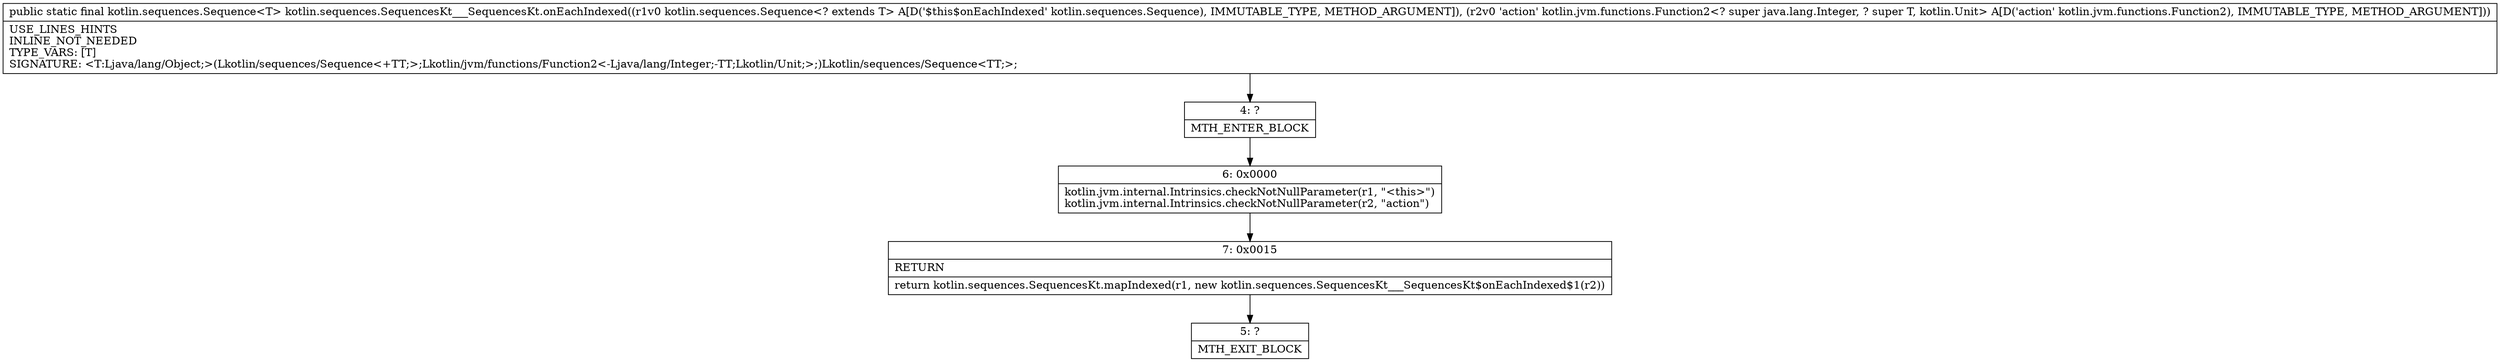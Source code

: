 digraph "CFG forkotlin.sequences.SequencesKt___SequencesKt.onEachIndexed(Lkotlin\/sequences\/Sequence;Lkotlin\/jvm\/functions\/Function2;)Lkotlin\/sequences\/Sequence;" {
Node_4 [shape=record,label="{4\:\ ?|MTH_ENTER_BLOCK\l}"];
Node_6 [shape=record,label="{6\:\ 0x0000|kotlin.jvm.internal.Intrinsics.checkNotNullParameter(r1, \"\<this\>\")\lkotlin.jvm.internal.Intrinsics.checkNotNullParameter(r2, \"action\")\l}"];
Node_7 [shape=record,label="{7\:\ 0x0015|RETURN\l|return kotlin.sequences.SequencesKt.mapIndexed(r1, new kotlin.sequences.SequencesKt___SequencesKt$onEachIndexed$1(r2))\l}"];
Node_5 [shape=record,label="{5\:\ ?|MTH_EXIT_BLOCK\l}"];
MethodNode[shape=record,label="{public static final kotlin.sequences.Sequence\<T\> kotlin.sequences.SequencesKt___SequencesKt.onEachIndexed((r1v0 kotlin.sequences.Sequence\<? extends T\> A[D('$this$onEachIndexed' kotlin.sequences.Sequence), IMMUTABLE_TYPE, METHOD_ARGUMENT]), (r2v0 'action' kotlin.jvm.functions.Function2\<? super java.lang.Integer, ? super T, kotlin.Unit\> A[D('action' kotlin.jvm.functions.Function2), IMMUTABLE_TYPE, METHOD_ARGUMENT]))  | USE_LINES_HINTS\lINLINE_NOT_NEEDED\lTYPE_VARS: [T]\lSIGNATURE: \<T:Ljava\/lang\/Object;\>(Lkotlin\/sequences\/Sequence\<+TT;\>;Lkotlin\/jvm\/functions\/Function2\<\-Ljava\/lang\/Integer;\-TT;Lkotlin\/Unit;\>;)Lkotlin\/sequences\/Sequence\<TT;\>;\l}"];
MethodNode -> Node_4;Node_4 -> Node_6;
Node_6 -> Node_7;
Node_7 -> Node_5;
}

